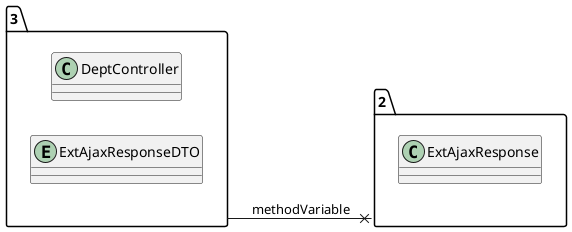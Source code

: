 @startuml 
allow_mixing
left to right direction
package "3"{
class DeptController
entity ExtAjaxResponseDTO

}
package "2"{
class ExtAjaxResponse

}
"3" --x "2":methodVariable
@enduml